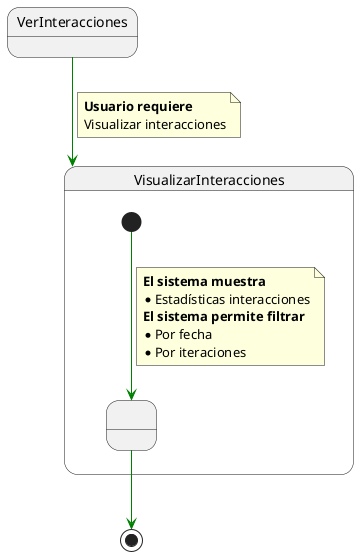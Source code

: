@startuml VerInteracciones

State VerInteracciones


State VisualizarInteracciones{ 

  State state1 as " "

  [*] -[#green]-> state1

  note on link 
    <b>El sistema muestra
    * Estadísticas interacciones
    <b>El sistema permite filtrar
    * Por fecha
    * Por iteraciones
  end note
 

} 

VerInteracciones-[#green]-> VisualizarInteracciones

note on link
 <b>Usuario requiere
 Visualizar interacciones
end note

state1 -[#green]-> [*] 


@endum
